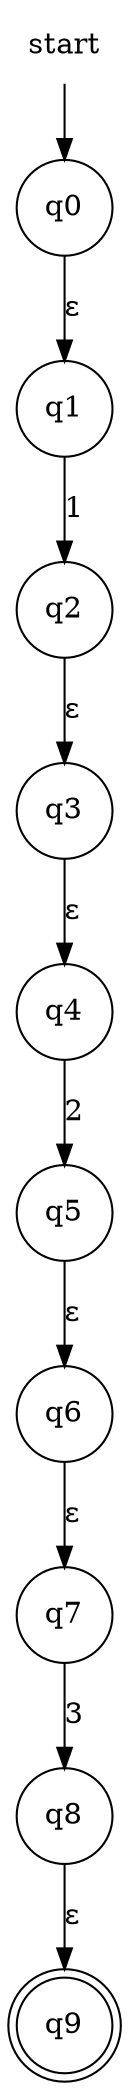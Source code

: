 digraph automaton {
    node [shape=none]; start;
    node [shape=doublecircle]; "q9";
    node [shape=circle];
    start -> "q0";
    "q0" -> "q1" [label="&epsilon;"];
    "q1" -> "q2" [label="1"];
    "q2" -> "q3" [label="&epsilon;"];
    "q3" -> "q4" [label="&epsilon;"];
    "q4" -> "q5" [label="2"];
    "q5" -> "q6" [label="&epsilon;"];
    "q6" -> "q7" [label="&epsilon;"];
    "q7" -> "q8" [label="3"];
    "q8" -> "q9" [label="&epsilon;"];
}
